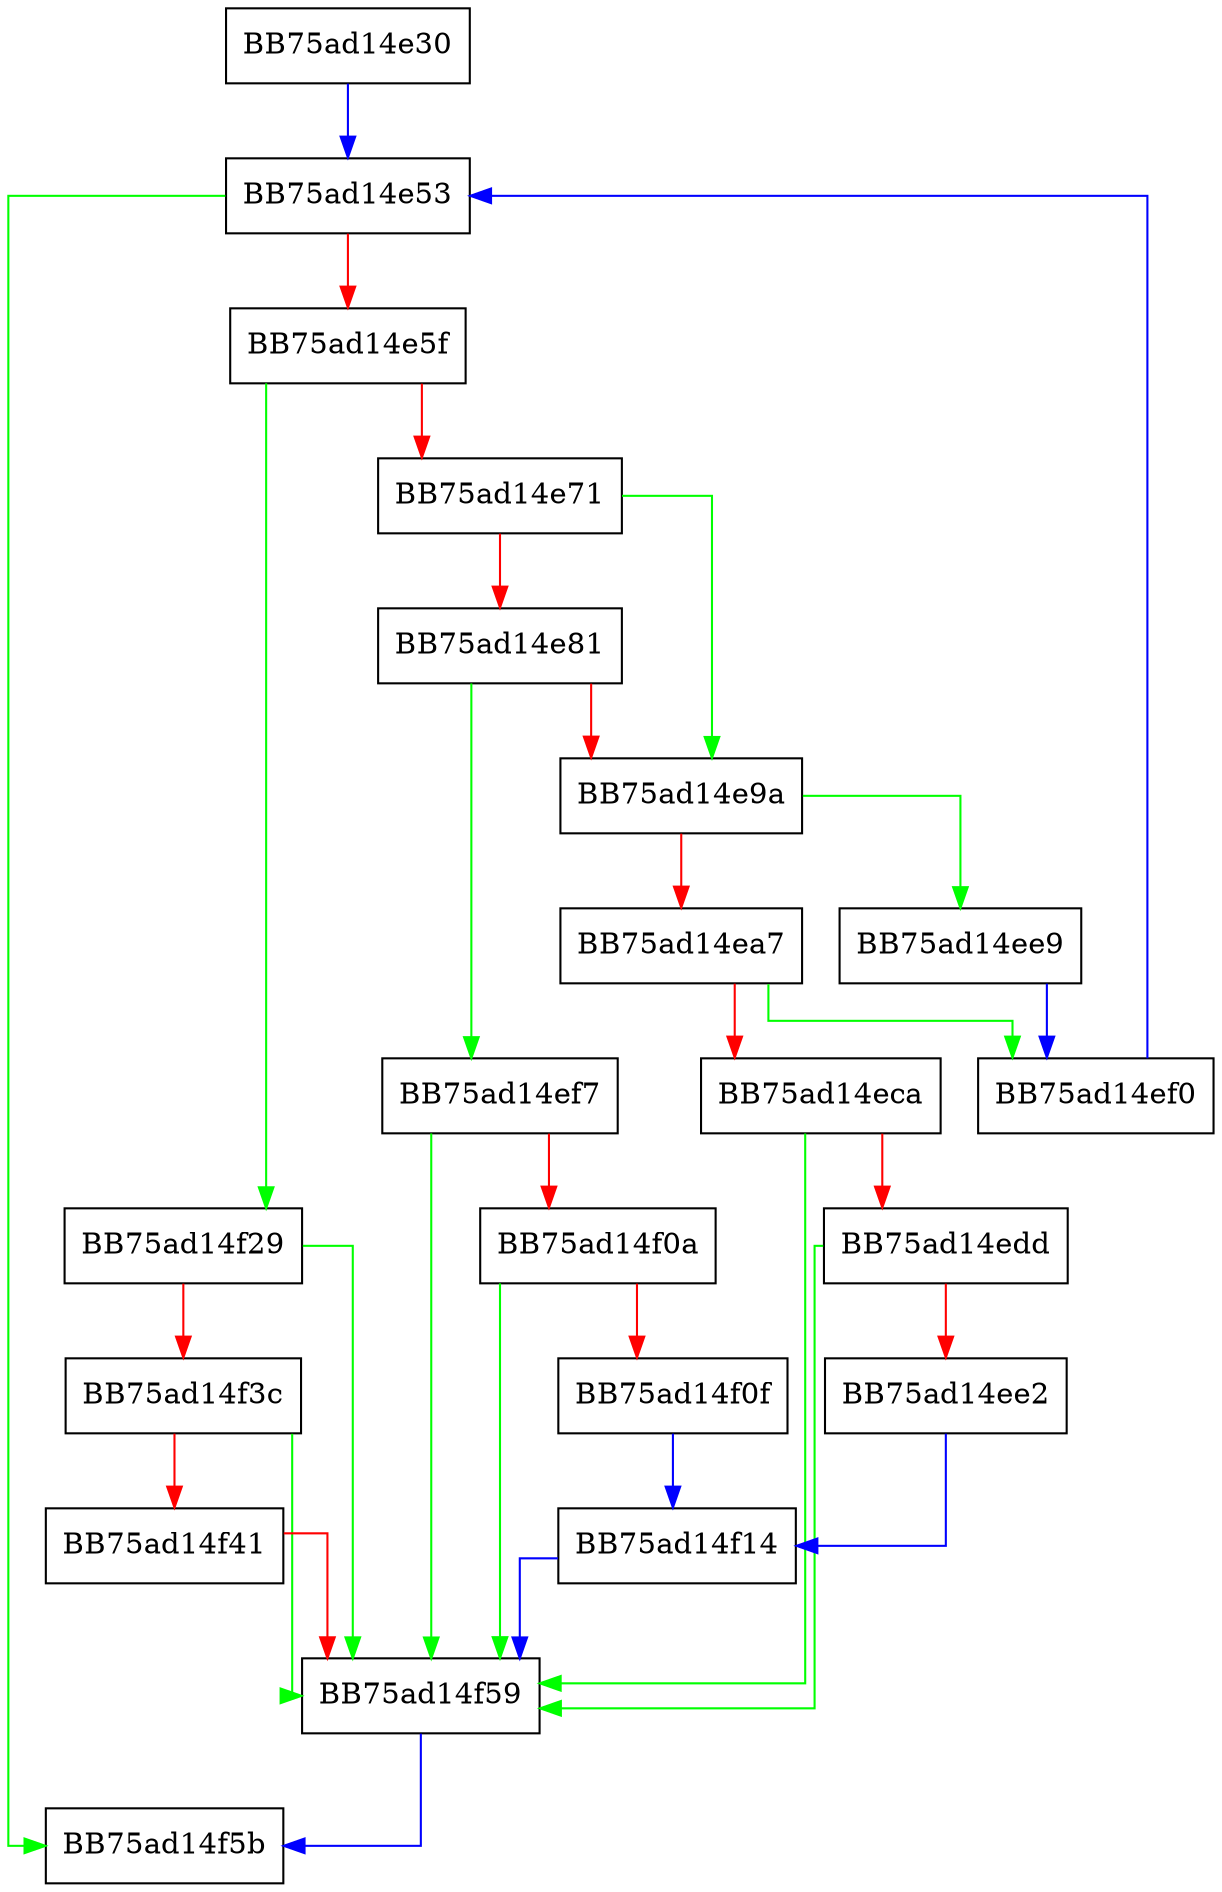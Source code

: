 digraph SetValues_Fix {
  node [shape="box"];
  graph [splines=ortho];
  BB75ad14e30 -> BB75ad14e53 [color="blue"];
  BB75ad14e53 -> BB75ad14f5b [color="green"];
  BB75ad14e53 -> BB75ad14e5f [color="red"];
  BB75ad14e5f -> BB75ad14f29 [color="green"];
  BB75ad14e5f -> BB75ad14e71 [color="red"];
  BB75ad14e71 -> BB75ad14e9a [color="green"];
  BB75ad14e71 -> BB75ad14e81 [color="red"];
  BB75ad14e81 -> BB75ad14ef7 [color="green"];
  BB75ad14e81 -> BB75ad14e9a [color="red"];
  BB75ad14e9a -> BB75ad14ee9 [color="green"];
  BB75ad14e9a -> BB75ad14ea7 [color="red"];
  BB75ad14ea7 -> BB75ad14ef0 [color="green"];
  BB75ad14ea7 -> BB75ad14eca [color="red"];
  BB75ad14eca -> BB75ad14f59 [color="green"];
  BB75ad14eca -> BB75ad14edd [color="red"];
  BB75ad14edd -> BB75ad14f59 [color="green"];
  BB75ad14edd -> BB75ad14ee2 [color="red"];
  BB75ad14ee2 -> BB75ad14f14 [color="blue"];
  BB75ad14ee9 -> BB75ad14ef0 [color="blue"];
  BB75ad14ef0 -> BB75ad14e53 [color="blue"];
  BB75ad14ef7 -> BB75ad14f59 [color="green"];
  BB75ad14ef7 -> BB75ad14f0a [color="red"];
  BB75ad14f0a -> BB75ad14f59 [color="green"];
  BB75ad14f0a -> BB75ad14f0f [color="red"];
  BB75ad14f0f -> BB75ad14f14 [color="blue"];
  BB75ad14f14 -> BB75ad14f59 [color="blue"];
  BB75ad14f29 -> BB75ad14f59 [color="green"];
  BB75ad14f29 -> BB75ad14f3c [color="red"];
  BB75ad14f3c -> BB75ad14f59 [color="green"];
  BB75ad14f3c -> BB75ad14f41 [color="red"];
  BB75ad14f41 -> BB75ad14f59 [color="red"];
  BB75ad14f59 -> BB75ad14f5b [color="blue"];
}